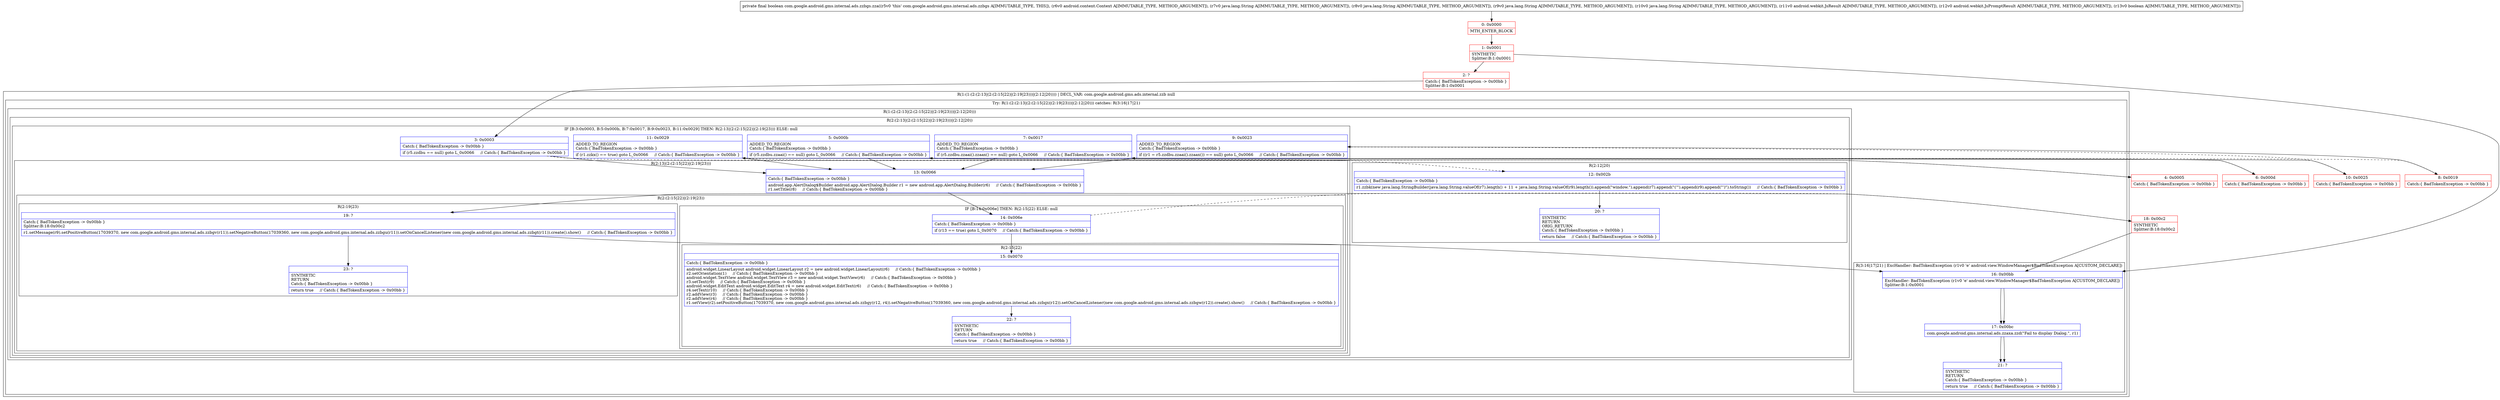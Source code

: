 digraph "CFG forcom.google.android.gms.internal.ads.zzbgs.zza(Landroid\/content\/Context;Ljava\/lang\/String;Ljava\/lang\/String;Ljava\/lang\/String;Ljava\/lang\/String;Landroid\/webkit\/JsResult;Landroid\/webkit\/JsPromptResult;Z)Z" {
subgraph cluster_Region_1447087928 {
label = "R(1:(1:(2:(2:13|(2:(2:15|22)|(2:19|23)))|(2:12|20)))) | DECL_VAR: com.google.android.gms.ads.internal.zzb null\l";
node [shape=record,color=blue];
subgraph cluster_TryCatchRegion_1699644827 {
label = "Try: R(1:(2:(2:13|(2:(2:15|22)|(2:19|23)))|(2:12|20))) catches: R(3:16|17|21)";
node [shape=record,color=blue];
subgraph cluster_Region_285830525 {
label = "R(1:(2:(2:13|(2:(2:15|22)|(2:19|23)))|(2:12|20)))";
node [shape=record,color=blue];
subgraph cluster_Region_540776571 {
label = "R(2:(2:13|(2:(2:15|22)|(2:19|23)))|(2:12|20))";
node [shape=record,color=blue];
subgraph cluster_IfRegion_1884465739 {
label = "IF [B:3:0x0003, B:5:0x000b, B:7:0x0017, B:9:0x0023, B:11:0x0029] THEN: R(2:13|(2:(2:15|22)|(2:19|23))) ELSE: null";
node [shape=record,color=blue];
Node_3 [shape=record,label="{3\:\ 0x0003|Catch:\{ BadTokenException \-\> 0x00bb \}\l|if (r5.zzdbu == null) goto L_0x0066     \/\/ Catch:\{ BadTokenException \-\> 0x00bb \}\l}"];
Node_5 [shape=record,label="{5\:\ 0x000b|ADDED_TO_REGION\lCatch:\{ BadTokenException \-\> 0x00bb \}\l|if (r5.zzdbu.zzaai() == null) goto L_0x0066     \/\/ Catch:\{ BadTokenException \-\> 0x00bb \}\l}"];
Node_7 [shape=record,label="{7\:\ 0x0017|ADDED_TO_REGION\lCatch:\{ BadTokenException \-\> 0x00bb \}\l|if (r5.zzdbu.zzaai().zzaax() == null) goto L_0x0066     \/\/ Catch:\{ BadTokenException \-\> 0x00bb \}\l}"];
Node_9 [shape=record,label="{9\:\ 0x0023|ADDED_TO_REGION\lCatch:\{ BadTokenException \-\> 0x00bb \}\l|if ((r1 = r5.zzdbu.zzaai().zzaax()) == null) goto L_0x0066     \/\/ Catch:\{ BadTokenException \-\> 0x00bb \}\l}"];
Node_11 [shape=record,label="{11\:\ 0x0029|ADDED_TO_REGION\lCatch:\{ BadTokenException \-\> 0x00bb \}\l|if (r1.zzkx() == true) goto L_0x0066     \/\/ Catch:\{ BadTokenException \-\> 0x00bb \}\l}"];
subgraph cluster_Region_1858612084 {
label = "R(2:13|(2:(2:15|22)|(2:19|23)))";
node [shape=record,color=blue];
Node_13 [shape=record,label="{13\:\ 0x0066|Catch:\{ BadTokenException \-\> 0x00bb \}\l|android.app.AlertDialog$Builder android.app.AlertDialog.Builder r1 = new android.app.AlertDialog.Builder(r6)     \/\/ Catch:\{ BadTokenException \-\> 0x00bb \}\lr1.setTitle(r8)     \/\/ Catch:\{ BadTokenException \-\> 0x00bb \}\l}"];
subgraph cluster_Region_1629592455 {
label = "R(2:(2:15|22)|(2:19|23))";
node [shape=record,color=blue];
subgraph cluster_IfRegion_999911515 {
label = "IF [B:14:0x006e] THEN: R(2:15|22) ELSE: null";
node [shape=record,color=blue];
Node_14 [shape=record,label="{14\:\ 0x006e|Catch:\{ BadTokenException \-\> 0x00bb \}\l|if (r13 == true) goto L_0x0070     \/\/ Catch:\{ BadTokenException \-\> 0x00bb \}\l}"];
subgraph cluster_Region_760745065 {
label = "R(2:15|22)";
node [shape=record,color=blue];
Node_15 [shape=record,label="{15\:\ 0x0070|Catch:\{ BadTokenException \-\> 0x00bb \}\l|android.widget.LinearLayout android.widget.LinearLayout r2 = new android.widget.LinearLayout(r6)     \/\/ Catch:\{ BadTokenException \-\> 0x00bb \}\lr2.setOrientation(1)     \/\/ Catch:\{ BadTokenException \-\> 0x00bb \}\landroid.widget.TextView android.widget.TextView r3 = new android.widget.TextView(r6)     \/\/ Catch:\{ BadTokenException \-\> 0x00bb \}\lr3.setText(r9)     \/\/ Catch:\{ BadTokenException \-\> 0x00bb \}\landroid.widget.EditText android.widget.EditText r4 = new android.widget.EditText(r6)     \/\/ Catch:\{ BadTokenException \-\> 0x00bb \}\lr4.setText(r10)     \/\/ Catch:\{ BadTokenException \-\> 0x00bb \}\lr2.addView(r3)     \/\/ Catch:\{ BadTokenException \-\> 0x00bb \}\lr2.addView(r4)     \/\/ Catch:\{ BadTokenException \-\> 0x00bb \}\lr1.setView(r2).setPositiveButton(17039370, new com.google.android.gms.internal.ads.zzbgy(r12, r4)).setNegativeButton(17039360, new com.google.android.gms.internal.ads.zzbgx(r12)).setOnCancelListener(new com.google.android.gms.internal.ads.zzbgw(r12)).create().show()     \/\/ Catch:\{ BadTokenException \-\> 0x00bb \}\l}"];
Node_22 [shape=record,label="{22\:\ ?|SYNTHETIC\lRETURN\lCatch:\{ BadTokenException \-\> 0x00bb \}\l|return true     \/\/ Catch:\{ BadTokenException \-\> 0x00bb \}\l}"];
}
}
subgraph cluster_Region_176430389 {
label = "R(2:19|23)";
node [shape=record,color=blue];
Node_19 [shape=record,label="{19\:\ ?|Catch:\{ BadTokenException \-\> 0x00bb \}\lSplitter:B:18:0x00c2\l|r1.setMessage(r9).setPositiveButton(17039370, new com.google.android.gms.internal.ads.zzbgv(r11)).setNegativeButton(17039360, new com.google.android.gms.internal.ads.zzbgu(r11)).setOnCancelListener(new com.google.android.gms.internal.ads.zzbgt(r11)).create().show()     \/\/ Catch:\{ BadTokenException \-\> 0x00bb \}\l}"];
Node_23 [shape=record,label="{23\:\ ?|SYNTHETIC\lRETURN\lCatch:\{ BadTokenException \-\> 0x00bb \}\l|return true     \/\/ Catch:\{ BadTokenException \-\> 0x00bb \}\l}"];
}
}
}
}
subgraph cluster_Region_1201528595 {
label = "R(2:12|20)";
node [shape=record,color=blue];
Node_12 [shape=record,label="{12\:\ 0x002b|Catch:\{ BadTokenException \-\> 0x00bb \}\l|r1.zzbk(new java.lang.StringBuilder(java.lang.String.valueOf(r7).length() + 11 + java.lang.String.valueOf(r9).length()).append(\"window.\").append(r7).append(\"('\").append(r9).append(\"')\").toString())     \/\/ Catch:\{ BadTokenException \-\> 0x00bb \}\l}"];
Node_20 [shape=record,label="{20\:\ ?|SYNTHETIC\lRETURN\lORIG_RETURN\lCatch:\{ BadTokenException \-\> 0x00bb \}\l|return false     \/\/ Catch:\{ BadTokenException \-\> 0x00bb \}\l}"];
}
}
}
subgraph cluster_Region_578299225 {
label = "R(3:16|17|21) | ExcHandler: BadTokenException (r1v0 'e' android.view.WindowManager$BadTokenException A[CUSTOM_DECLARE])\l";
node [shape=record,color=blue];
Node_16 [shape=record,label="{16\:\ 0x00bb|ExcHandler: BadTokenException (r1v0 'e' android.view.WindowManager$BadTokenException A[CUSTOM_DECLARE])\lSplitter:B:1:0x0001\l}"];
Node_17 [shape=record,label="{17\:\ 0x00bc|com.google.android.gms.internal.ads.zzaxa.zzd(\"Fail to display Dialog.\", r1)\l}"];
Node_21 [shape=record,label="{21\:\ ?|SYNTHETIC\lRETURN\lCatch:\{ BadTokenException \-\> 0x00bb \}\l|return true     \/\/ Catch:\{ BadTokenException \-\> 0x00bb \}\l}"];
}
}
}
subgraph cluster_Region_578299225 {
label = "R(3:16|17|21) | ExcHandler: BadTokenException (r1v0 'e' android.view.WindowManager$BadTokenException A[CUSTOM_DECLARE])\l";
node [shape=record,color=blue];
Node_16 [shape=record,label="{16\:\ 0x00bb|ExcHandler: BadTokenException (r1v0 'e' android.view.WindowManager$BadTokenException A[CUSTOM_DECLARE])\lSplitter:B:1:0x0001\l}"];
Node_17 [shape=record,label="{17\:\ 0x00bc|com.google.android.gms.internal.ads.zzaxa.zzd(\"Fail to display Dialog.\", r1)\l}"];
Node_21 [shape=record,label="{21\:\ ?|SYNTHETIC\lRETURN\lCatch:\{ BadTokenException \-\> 0x00bb \}\l|return true     \/\/ Catch:\{ BadTokenException \-\> 0x00bb \}\l}"];
}
Node_0 [shape=record,color=red,label="{0\:\ 0x0000|MTH_ENTER_BLOCK\l}"];
Node_1 [shape=record,color=red,label="{1\:\ 0x0001|SYNTHETIC\lSplitter:B:1:0x0001\l}"];
Node_2 [shape=record,color=red,label="{2\:\ ?|Catch:\{ BadTokenException \-\> 0x00bb \}\lSplitter:B:1:0x0001\l}"];
Node_4 [shape=record,color=red,label="{4\:\ 0x0005|Catch:\{ BadTokenException \-\> 0x00bb \}\l}"];
Node_6 [shape=record,color=red,label="{6\:\ 0x000d|Catch:\{ BadTokenException \-\> 0x00bb \}\l}"];
Node_8 [shape=record,color=red,label="{8\:\ 0x0019|Catch:\{ BadTokenException \-\> 0x00bb \}\l}"];
Node_10 [shape=record,color=red,label="{10\:\ 0x0025|Catch:\{ BadTokenException \-\> 0x00bb \}\l}"];
Node_18 [shape=record,color=red,label="{18\:\ 0x00c2|SYNTHETIC\lSplitter:B:18:0x00c2\l}"];
MethodNode[shape=record,label="{private final boolean com.google.android.gms.internal.ads.zzbgs.zza((r5v0 'this' com.google.android.gms.internal.ads.zzbgs A[IMMUTABLE_TYPE, THIS]), (r6v0 android.content.Context A[IMMUTABLE_TYPE, METHOD_ARGUMENT]), (r7v0 java.lang.String A[IMMUTABLE_TYPE, METHOD_ARGUMENT]), (r8v0 java.lang.String A[IMMUTABLE_TYPE, METHOD_ARGUMENT]), (r9v0 java.lang.String A[IMMUTABLE_TYPE, METHOD_ARGUMENT]), (r10v0 java.lang.String A[IMMUTABLE_TYPE, METHOD_ARGUMENT]), (r11v0 android.webkit.JsResult A[IMMUTABLE_TYPE, METHOD_ARGUMENT]), (r12v0 android.webkit.JsPromptResult A[IMMUTABLE_TYPE, METHOD_ARGUMENT]), (r13v0 boolean A[IMMUTABLE_TYPE, METHOD_ARGUMENT])) }"];
MethodNode -> Node_0;
Node_3 -> Node_4[style=dashed];
Node_3 -> Node_13;
Node_5 -> Node_6[style=dashed];
Node_5 -> Node_13;
Node_7 -> Node_8[style=dashed];
Node_7 -> Node_13;
Node_9 -> Node_10[style=dashed];
Node_9 -> Node_13;
Node_11 -> Node_12[style=dashed];
Node_11 -> Node_13;
Node_13 -> Node_14;
Node_14 -> Node_15;
Node_14 -> Node_18[style=dashed];
Node_15 -> Node_22;
Node_19 -> Node_16;
Node_19 -> Node_23;
Node_12 -> Node_20;
Node_16 -> Node_17;
Node_17 -> Node_21;
Node_16 -> Node_17;
Node_17 -> Node_21;
Node_0 -> Node_1;
Node_1 -> Node_2;
Node_1 -> Node_16;
Node_2 -> Node_3;
Node_4 -> Node_5;
Node_6 -> Node_7;
Node_8 -> Node_9;
Node_10 -> Node_11;
Node_18 -> Node_19;
Node_18 -> Node_16;
}

